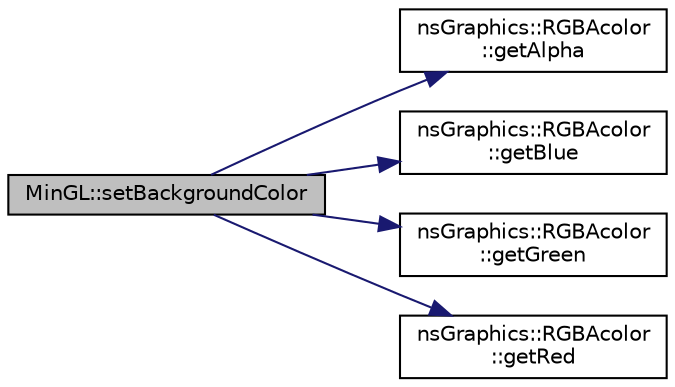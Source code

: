 digraph "MinGL::setBackgroundColor"
{
 // LATEX_PDF_SIZE
  edge [fontname="Helvetica",fontsize="10",labelfontname="Helvetica",labelfontsize="10"];
  node [fontname="Helvetica",fontsize="10",shape=record];
  rankdir="LR";
  Node1 [label="MinGL::setBackgroundColor",height=0.2,width=0.4,color="black", fillcolor="grey75", style="filled", fontcolor="black",tooltip="Règle la couleur de fond de la fenêtre."];
  Node1 -> Node2 [color="midnightblue",fontsize="10",style="solid",fontname="Helvetica"];
  Node2 [label="nsGraphics::RGBAcolor\l::getAlpha",height=0.2,width=0.4,color="black", fillcolor="white", style="filled",URL="$classns_graphics_1_1_r_g_b_acolor.html#a76299c507a113e326c01fe4b0bca2b1e",tooltip="Récupère le taux de transparence."];
  Node1 -> Node3 [color="midnightblue",fontsize="10",style="solid",fontname="Helvetica"];
  Node3 [label="nsGraphics::RGBAcolor\l::getBlue",height=0.2,width=0.4,color="black", fillcolor="white", style="filled",URL="$classns_graphics_1_1_r_g_b_acolor.html#a9ac0893426cce20a177d6ea7af1d7129",tooltip="Récupère le taux de bleu."];
  Node1 -> Node4 [color="midnightblue",fontsize="10",style="solid",fontname="Helvetica"];
  Node4 [label="nsGraphics::RGBAcolor\l::getGreen",height=0.2,width=0.4,color="black", fillcolor="white", style="filled",URL="$classns_graphics_1_1_r_g_b_acolor.html#a5f2dc1550c34149fc5cbc1629b54d7e4",tooltip="Récupère le taux de vert."];
  Node1 -> Node5 [color="midnightblue",fontsize="10",style="solid",fontname="Helvetica"];
  Node5 [label="nsGraphics::RGBAcolor\l::getRed",height=0.2,width=0.4,color="black", fillcolor="white", style="filled",URL="$classns_graphics_1_1_r_g_b_acolor.html#a55e40085f904b696a0bc63aed6258b79",tooltip="Récupère le taux de rouge."];
}
